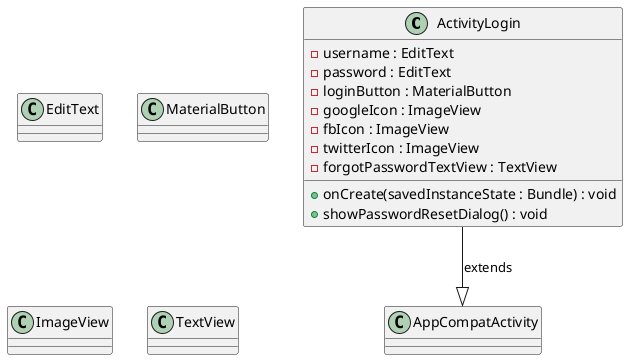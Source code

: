 @startuml
class ActivityLogin {
  -username : EditText
  -password : EditText
  -loginButton : MaterialButton
  -googleIcon : ImageView
  -fbIcon : ImageView
  -twitterIcon : ImageView
  -forgotPasswordTextView : TextView
  +onCreate(savedInstanceState : Bundle) : void
  +showPasswordResetDialog() : void
}

class AppCompatActivity {
}

class EditText {
}

class MaterialButton {
}

class ImageView {
}

class TextView {
}

ActivityLogin --|> AppCompatActivity : extends
@enduml
